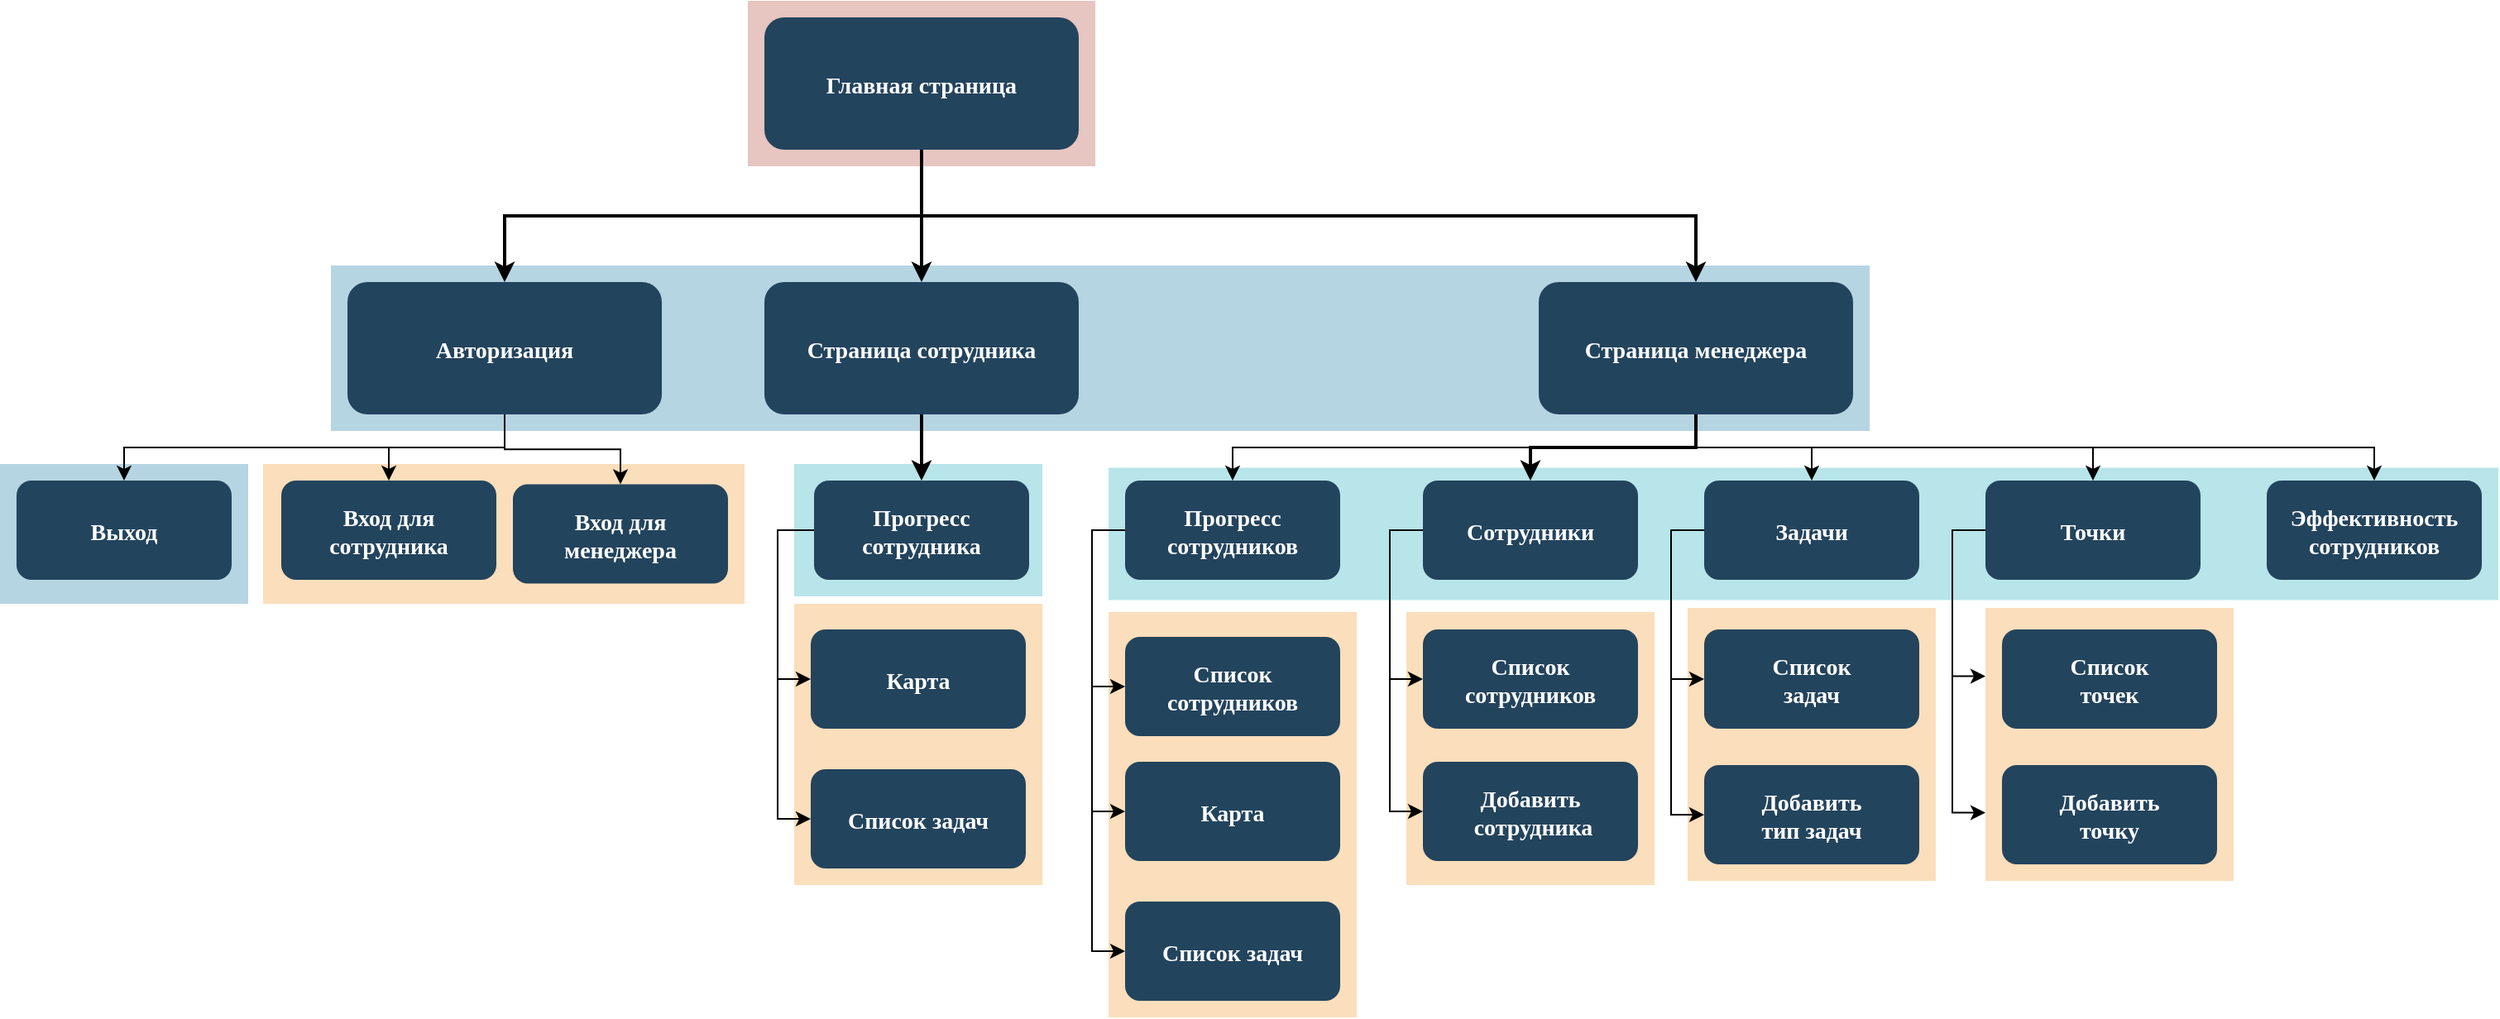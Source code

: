 <mxfile version="15.1.3" type="device"><diagram name="Page-1" id="2c0d36ab-eaac-3732-788b-9136903baeff"><mxGraphModel dx="1278" dy="948" grid="1" gridSize="10" guides="1" tooltips="1" connect="1" arrows="1" fold="1" page="1" pageScale="1.5" pageWidth="1169" pageHeight="827" background="none" math="0" shadow="0"><root><mxCell id="0"/><mxCell id="1" parent="0"/><mxCell id="y8zi4_Ze02pp91wrentb-171" value="" style="fillColor=#F2931E;strokeColor=none;opacity=30;" vertex="1" parent="1"><mxGeometry x="1120" y="532.5" width="150" height="165" as="geometry"/></mxCell><mxCell id="y8zi4_Ze02pp91wrentb-166" value="" style="fillColor=#F2931E;strokeColor=none;opacity=30;" vertex="1" parent="1"><mxGeometry x="950" y="535" width="150" height="165" as="geometry"/></mxCell><mxCell id="y8zi4_Ze02pp91wrentb-157" value="" style="fillColor=#F2931E;strokeColor=none;opacity=30;" vertex="1" parent="1"><mxGeometry x="770" y="535" width="150" height="245" as="geometry"/></mxCell><mxCell id="y8zi4_Ze02pp91wrentb-153" value="" style="fillColor=#12AAB5;strokeColor=none;opacity=30;" vertex="1" parent="1"><mxGeometry x="770" y="447.75" width="840" height="80" as="geometry"/></mxCell><mxCell id="y8zi4_Ze02pp91wrentb-126" value="" style="fillColor=#10739E;strokeColor=none;opacity=30;" vertex="1" parent="1"><mxGeometry x="100" y="445.5" width="150" height="84.5" as="geometry"/></mxCell><mxCell id="123" value="" style="fillColor=#AE4132;strokeColor=none;opacity=30;" parent="1" vertex="1"><mxGeometry x="552" y="165.5" width="210" height="100.0" as="geometry"/></mxCell><mxCell id="122" value="" style="fillColor=#10739E;strokeColor=none;opacity=30;" parent="1" vertex="1"><mxGeometry x="300" y="325.5" width="930" height="100" as="geometry"/></mxCell><mxCell id="118" value="" style="fillColor=#F2931E;strokeColor=none;opacity=30;" parent="1" vertex="1"><mxGeometry x="259" y="445.5" width="291" height="84.5" as="geometry"/></mxCell><mxCell id="117" value="" style="fillColor=#F2931E;strokeColor=none;opacity=30;" parent="1" vertex="1"><mxGeometry x="580" y="530" width="150" height="170" as="geometry"/></mxCell><mxCell id="109" value="" style="fillColor=#12AAB5;strokeColor=none;opacity=30;" parent="1" vertex="1"><mxGeometry x="580" y="445.5" width="150" height="80" as="geometry"/></mxCell><mxCell id="2" value="Главная страница" style="rounded=1;fillColor=#23445D;gradientColor=none;strokeColor=none;fontColor=#FFFFFF;fontStyle=1;fontFamily=Tahoma;fontSize=14" parent="1" vertex="1"><mxGeometry x="562" y="175.5" width="190" height="80" as="geometry"/></mxCell><mxCell id="9" value="" style="edgeStyle=elbowEdgeStyle;elbow=vertical;strokeWidth=2;rounded=0;entryX=0.5;entryY=0;entryDx=0;entryDy=0;" parent="1" source="2" target="10" edge="1"><mxGeometry x="337" y="215.5" width="100" height="100" as="geometry"><mxPoint x="337" y="315.5" as="sourcePoint"/><mxPoint x="1457" y="335.5" as="targetPoint"/></mxGeometry></mxCell><mxCell id="y8zi4_Ze02pp91wrentb-148" style="edgeStyle=orthogonalEdgeStyle;rounded=0;orthogonalLoop=1;jettySize=auto;html=1;exitX=0.5;exitY=1;exitDx=0;exitDy=0;" edge="1" parent="1" source="10" target="y8zi4_Ze02pp91wrentb-143"><mxGeometry relative="1" as="geometry"/></mxCell><mxCell id="y8zi4_Ze02pp91wrentb-149" style="edgeStyle=orthogonalEdgeStyle;rounded=0;orthogonalLoop=1;jettySize=auto;html=1;exitX=0.5;exitY=1;exitDx=0;exitDy=0;entryX=0.5;entryY=0;entryDx=0;entryDy=0;" edge="1" parent="1" source="10" target="y8zi4_Ze02pp91wrentb-146"><mxGeometry relative="1" as="geometry"/></mxCell><mxCell id="y8zi4_Ze02pp91wrentb-150" style="edgeStyle=orthogonalEdgeStyle;rounded=0;orthogonalLoop=1;jettySize=auto;html=1;exitX=0.5;exitY=1;exitDx=0;exitDy=0;entryX=0.5;entryY=0;entryDx=0;entryDy=0;" edge="1" parent="1" source="10" target="y8zi4_Ze02pp91wrentb-144"><mxGeometry relative="1" as="geometry"/></mxCell><mxCell id="y8zi4_Ze02pp91wrentb-151" style="edgeStyle=orthogonalEdgeStyle;rounded=0;orthogonalLoop=1;jettySize=auto;html=1;exitX=0.5;exitY=1;exitDx=0;exitDy=0;entryX=0.5;entryY=0;entryDx=0;entryDy=0;" edge="1" parent="1" source="10" target="y8zi4_Ze02pp91wrentb-145"><mxGeometry relative="1" as="geometry"/></mxCell><mxCell id="10" value="Страница менеджера" style="rounded=1;fillColor=#23445D;gradientColor=none;strokeColor=none;fontColor=#FFFFFF;fontStyle=1;fontFamily=Tahoma;fontSize=14" parent="1" vertex="1"><mxGeometry x="1030" y="335.5" width="190" height="80" as="geometry"/></mxCell><mxCell id="12" value="Страница сотрудника" style="rounded=1;fillColor=#23445D;gradientColor=none;strokeColor=none;fontColor=#FFFFFF;fontStyle=1;fontFamily=Tahoma;fontSize=14" parent="1" vertex="1"><mxGeometry x="562.0" y="335.5" width="190" height="80" as="geometry"/></mxCell><mxCell id="y8zi4_Ze02pp91wrentb-123" style="edgeStyle=orthogonalEdgeStyle;rounded=0;orthogonalLoop=1;jettySize=auto;html=1;exitX=0.5;exitY=1;exitDx=0;exitDy=0;entryX=0.5;entryY=0;entryDx=0;entryDy=0;" edge="1" parent="1" source="13" target="15"><mxGeometry relative="1" as="geometry"/></mxCell><mxCell id="y8zi4_Ze02pp91wrentb-127" style="edgeStyle=orthogonalEdgeStyle;rounded=0;orthogonalLoop=1;jettySize=auto;html=1;exitX=0.5;exitY=1;exitDx=0;exitDy=0;" edge="1" parent="1" source="13" target="y8zi4_Ze02pp91wrentb-124"><mxGeometry relative="1" as="geometry"/></mxCell><mxCell id="y8zi4_Ze02pp91wrentb-152" style="edgeStyle=orthogonalEdgeStyle;rounded=0;orthogonalLoop=1;jettySize=auto;html=1;exitX=0.5;exitY=1;exitDx=0;exitDy=0;entryX=0.5;entryY=0;entryDx=0;entryDy=0;" edge="1" parent="1" source="13" target="14"><mxGeometry relative="1" as="geometry"/></mxCell><mxCell id="13" value="Авторизация" style="rounded=1;fillColor=#23445D;gradientColor=none;strokeColor=none;fontColor=#FFFFFF;fontStyle=1;fontFamily=Tahoma;fontSize=14" parent="1" vertex="1"><mxGeometry x="310" y="335.5" width="190" height="80" as="geometry"/></mxCell><mxCell id="14" value="Вход для &#10;сотрудника" style="rounded=1;fillColor=#23445D;gradientColor=none;strokeColor=none;fontColor=#FFFFFF;fontStyle=1;fontFamily=Tahoma;fontSize=14" parent="1" vertex="1"><mxGeometry x="270" y="455.5" width="130" height="60" as="geometry"/></mxCell><mxCell id="15" value="Вход для &#10;менеджера" style="rounded=1;fillColor=#23445D;gradientColor=none;strokeColor=none;fontColor=#FFFFFF;fontStyle=1;fontFamily=Tahoma;fontSize=14" parent="1" vertex="1"><mxGeometry x="410" y="457.75" width="130" height="60" as="geometry"/></mxCell><mxCell id="y8zi4_Ze02pp91wrentb-141" style="edgeStyle=orthogonalEdgeStyle;rounded=0;orthogonalLoop=1;jettySize=auto;html=1;exitX=0;exitY=0.5;exitDx=0;exitDy=0;entryX=0;entryY=0.5;entryDx=0;entryDy=0;" edge="1" parent="1" source="25" target="y8zi4_Ze02pp91wrentb-139"><mxGeometry relative="1" as="geometry"/></mxCell><mxCell id="y8zi4_Ze02pp91wrentb-142" style="edgeStyle=orthogonalEdgeStyle;rounded=0;orthogonalLoop=1;jettySize=auto;html=1;exitX=0;exitY=0.5;exitDx=0;exitDy=0;entryX=0;entryY=0.5;entryDx=0;entryDy=0;" edge="1" parent="1" source="25" target="y8zi4_Ze02pp91wrentb-140"><mxGeometry relative="1" as="geometry"/></mxCell><mxCell id="25" value="Прогресс &#10;сотрудника" style="rounded=1;fillColor=#23445D;gradientColor=none;strokeColor=none;fontColor=#FFFFFF;fontStyle=1;fontFamily=Tahoma;fontSize=14" parent="1" vertex="1"><mxGeometry x="592" y="455.5" width="130" height="60" as="geometry"/></mxCell><mxCell id="59" value="" style="edgeStyle=elbowEdgeStyle;elbow=vertical;strokeWidth=2;rounded=0" parent="1" source="2" target="12" edge="1"><mxGeometry x="347" y="225.5" width="100" height="100" as="geometry"><mxPoint x="862.0" y="275.5" as="sourcePoint"/><mxPoint x="1467.0" y="345.5" as="targetPoint"/></mxGeometry></mxCell><mxCell id="61" value="" style="edgeStyle=elbowEdgeStyle;elbow=vertical;strokeWidth=2;rounded=0" parent="1" source="2" target="13" edge="1"><mxGeometry x="-23" y="135.5" width="100" height="100" as="geometry"><mxPoint x="-23" y="235.5" as="sourcePoint"/><mxPoint x="77" y="135.5" as="targetPoint"/></mxGeometry></mxCell><mxCell id="100" value="" style="edgeStyle=elbowEdgeStyle;elbow=vertical;strokeWidth=2;rounded=0" parent="1" source="12" target="25" edge="1"><mxGeometry x="-23" y="135.5" width="100" height="100" as="geometry"><mxPoint x="-23" y="235.5" as="sourcePoint"/><mxPoint x="77" y="135.5" as="targetPoint"/></mxGeometry></mxCell><mxCell id="103" value="" style="edgeStyle=elbowEdgeStyle;elbow=vertical;strokeWidth=2;rounded=0;entryX=0.5;entryY=0;entryDx=0;entryDy=0;" parent="1" source="10" target="y8zi4_Ze02pp91wrentb-147" edge="1"><mxGeometry x="-23" y="135.5" width="100" height="100" as="geometry"><mxPoint x="-23" y="235.5" as="sourcePoint"/><mxPoint x="1042" y="455.5" as="targetPoint"/></mxGeometry></mxCell><mxCell id="y8zi4_Ze02pp91wrentb-124" value="Выход" style="rounded=1;fillColor=#23445D;gradientColor=none;strokeColor=none;fontColor=#FFFFFF;fontStyle=1;fontFamily=Tahoma;fontSize=14" vertex="1" parent="1"><mxGeometry x="110" y="455.5" width="130" height="60" as="geometry"/></mxCell><mxCell id="y8zi4_Ze02pp91wrentb-139" value="Карта" style="rounded=1;fillColor=#23445D;gradientColor=none;strokeColor=none;fontColor=#FFFFFF;fontStyle=1;fontFamily=Tahoma;fontSize=14" vertex="1" parent="1"><mxGeometry x="590" y="545.5" width="130" height="60" as="geometry"/></mxCell><mxCell id="y8zi4_Ze02pp91wrentb-140" value="Список задач" style="rounded=1;fillColor=#23445D;gradientColor=none;strokeColor=none;fontColor=#FFFFFF;fontStyle=1;fontFamily=Tahoma;fontSize=14" vertex="1" parent="1"><mxGeometry x="590" y="630" width="130" height="60" as="geometry"/></mxCell><mxCell id="y8zi4_Ze02pp91wrentb-158" style="edgeStyle=orthogonalEdgeStyle;rounded=0;orthogonalLoop=1;jettySize=auto;html=1;exitX=0;exitY=0.5;exitDx=0;exitDy=0;entryX=0;entryY=0.5;entryDx=0;entryDy=0;" edge="1" parent="1" source="y8zi4_Ze02pp91wrentb-143" target="y8zi4_Ze02pp91wrentb-156"><mxGeometry relative="1" as="geometry"/></mxCell><mxCell id="y8zi4_Ze02pp91wrentb-159" style="edgeStyle=orthogonalEdgeStyle;rounded=0;orthogonalLoop=1;jettySize=auto;html=1;exitX=0;exitY=0.5;exitDx=0;exitDy=0;entryX=0;entryY=0.5;entryDx=0;entryDy=0;" edge="1" parent="1" source="y8zi4_Ze02pp91wrentb-143" target="y8zi4_Ze02pp91wrentb-154"><mxGeometry relative="1" as="geometry"/></mxCell><mxCell id="y8zi4_Ze02pp91wrentb-160" style="edgeStyle=orthogonalEdgeStyle;rounded=0;orthogonalLoop=1;jettySize=auto;html=1;exitX=0;exitY=0.5;exitDx=0;exitDy=0;entryX=0;entryY=0.5;entryDx=0;entryDy=0;" edge="1" parent="1" source="y8zi4_Ze02pp91wrentb-143" target="y8zi4_Ze02pp91wrentb-155"><mxGeometry relative="1" as="geometry"/></mxCell><mxCell id="y8zi4_Ze02pp91wrentb-143" value="Прогресс &#10;сотрудников" style="rounded=1;fillColor=#23445D;gradientColor=none;strokeColor=none;fontColor=#FFFFFF;fontStyle=1;fontFamily=Tahoma;fontSize=14" vertex="1" parent="1"><mxGeometry x="780" y="455.5" width="130" height="60" as="geometry"/></mxCell><mxCell id="y8zi4_Ze02pp91wrentb-144" value="Эффективность &#10;сотрудников" style="rounded=1;fillColor=#23445D;gradientColor=none;strokeColor=none;fontColor=#FFFFFF;fontStyle=1;fontFamily=Tahoma;fontSize=14" vertex="1" parent="1"><mxGeometry x="1470" y="455.5" width="130" height="60" as="geometry"/></mxCell><mxCell id="y8zi4_Ze02pp91wrentb-175" style="edgeStyle=orthogonalEdgeStyle;rounded=0;orthogonalLoop=1;jettySize=auto;html=1;exitX=0;exitY=0.5;exitDx=0;exitDy=0;entryX=0;entryY=0.25;entryDx=0;entryDy=0;" edge="1" parent="1" source="y8zi4_Ze02pp91wrentb-145" target="y8zi4_Ze02pp91wrentb-172"><mxGeometry relative="1" as="geometry"/></mxCell><mxCell id="y8zi4_Ze02pp91wrentb-176" style="edgeStyle=orthogonalEdgeStyle;rounded=0;orthogonalLoop=1;jettySize=auto;html=1;exitX=0;exitY=0.5;exitDx=0;exitDy=0;entryX=0;entryY=0.75;entryDx=0;entryDy=0;" edge="1" parent="1" source="y8zi4_Ze02pp91wrentb-145" target="y8zi4_Ze02pp91wrentb-172"><mxGeometry relative="1" as="geometry"/></mxCell><mxCell id="y8zi4_Ze02pp91wrentb-145" value="Точки" style="rounded=1;fillColor=#23445D;gradientColor=none;strokeColor=none;fontColor=#FFFFFF;fontStyle=1;fontFamily=Tahoma;fontSize=14" vertex="1" parent="1"><mxGeometry x="1300" y="455.5" width="130" height="60" as="geometry"/></mxCell><mxCell id="y8zi4_Ze02pp91wrentb-169" style="edgeStyle=orthogonalEdgeStyle;rounded=0;orthogonalLoop=1;jettySize=auto;html=1;exitX=0;exitY=0.5;exitDx=0;exitDy=0;entryX=0;entryY=0.5;entryDx=0;entryDy=0;" edge="1" parent="1" source="y8zi4_Ze02pp91wrentb-146" target="y8zi4_Ze02pp91wrentb-167"><mxGeometry relative="1" as="geometry"/></mxCell><mxCell id="y8zi4_Ze02pp91wrentb-170" style="edgeStyle=orthogonalEdgeStyle;rounded=0;orthogonalLoop=1;jettySize=auto;html=1;exitX=0;exitY=0.5;exitDx=0;exitDy=0;entryX=0;entryY=0.5;entryDx=0;entryDy=0;" edge="1" parent="1" source="y8zi4_Ze02pp91wrentb-146" target="y8zi4_Ze02pp91wrentb-168"><mxGeometry relative="1" as="geometry"/></mxCell><mxCell id="y8zi4_Ze02pp91wrentb-146" value="Задачи" style="rounded=1;fillColor=#23445D;gradientColor=none;strokeColor=none;fontColor=#FFFFFF;fontStyle=1;fontFamily=Tahoma;fontSize=14" vertex="1" parent="1"><mxGeometry x="1130" y="455.5" width="130" height="60" as="geometry"/></mxCell><mxCell id="y8zi4_Ze02pp91wrentb-163" style="edgeStyle=orthogonalEdgeStyle;rounded=0;orthogonalLoop=1;jettySize=auto;html=1;exitX=0;exitY=0.5;exitDx=0;exitDy=0;entryX=0;entryY=0.5;entryDx=0;entryDy=0;" edge="1" parent="1" source="y8zi4_Ze02pp91wrentb-147" target="y8zi4_Ze02pp91wrentb-161"><mxGeometry relative="1" as="geometry"/></mxCell><mxCell id="y8zi4_Ze02pp91wrentb-165" style="edgeStyle=orthogonalEdgeStyle;rounded=0;orthogonalLoop=1;jettySize=auto;html=1;exitX=0;exitY=0.5;exitDx=0;exitDy=0;entryX=0;entryY=0.5;entryDx=0;entryDy=0;" edge="1" parent="1" source="y8zi4_Ze02pp91wrentb-147" target="y8zi4_Ze02pp91wrentb-164"><mxGeometry relative="1" as="geometry"/></mxCell><mxCell id="y8zi4_Ze02pp91wrentb-147" value="Сотрудники" style="rounded=1;fillColor=#23445D;gradientColor=none;strokeColor=none;fontColor=#FFFFFF;fontStyle=1;fontFamily=Tahoma;fontSize=14" vertex="1" parent="1"><mxGeometry x="960" y="455.5" width="130" height="60" as="geometry"/></mxCell><mxCell id="y8zi4_Ze02pp91wrentb-154" value="Карта" style="rounded=1;fillColor=#23445D;gradientColor=none;strokeColor=none;fontColor=#FFFFFF;fontStyle=1;fontFamily=Tahoma;fontSize=14" vertex="1" parent="1"><mxGeometry x="780" y="625.5" width="130" height="60" as="geometry"/></mxCell><mxCell id="y8zi4_Ze02pp91wrentb-155" value="Список задач" style="rounded=1;fillColor=#23445D;gradientColor=none;strokeColor=none;fontColor=#FFFFFF;fontStyle=1;fontFamily=Tahoma;fontSize=14" vertex="1" parent="1"><mxGeometry x="780" y="710" width="130" height="60" as="geometry"/></mxCell><mxCell id="y8zi4_Ze02pp91wrentb-156" value="Список &#10;сотрудников" style="rounded=1;fillColor=#23445D;gradientColor=none;strokeColor=none;fontColor=#FFFFFF;fontStyle=1;fontFamily=Tahoma;fontSize=14" vertex="1" parent="1"><mxGeometry x="780" y="550" width="130" height="60" as="geometry"/></mxCell><mxCell id="y8zi4_Ze02pp91wrentb-161" value="Список &#10;сотрудников" style="rounded=1;fillColor=#23445D;gradientColor=none;strokeColor=none;fontColor=#FFFFFF;fontStyle=1;fontFamily=Tahoma;fontSize=14" vertex="1" parent="1"><mxGeometry x="960" y="545.5" width="130" height="60" as="geometry"/></mxCell><mxCell id="y8zi4_Ze02pp91wrentb-164" value="Добавить&#10; сотрудника" style="rounded=1;fillColor=#23445D;gradientColor=none;strokeColor=none;fontColor=#FFFFFF;fontStyle=1;fontFamily=Tahoma;fontSize=14" vertex="1" parent="1"><mxGeometry x="960" y="625.5" width="130" height="60" as="geometry"/></mxCell><mxCell id="y8zi4_Ze02pp91wrentb-167" value="Список &#10;задач" style="rounded=1;fillColor=#23445D;gradientColor=none;strokeColor=none;fontColor=#FFFFFF;fontStyle=1;fontFamily=Tahoma;fontSize=14" vertex="1" parent="1"><mxGeometry x="1130" y="545.5" width="130" height="60" as="geometry"/></mxCell><mxCell id="y8zi4_Ze02pp91wrentb-168" value="Добавить&#10;тип задач" style="rounded=1;fillColor=#23445D;gradientColor=none;strokeColor=none;fontColor=#FFFFFF;fontStyle=1;fontFamily=Tahoma;fontSize=14" vertex="1" parent="1"><mxGeometry x="1130" y="627.5" width="130" height="60" as="geometry"/></mxCell><mxCell id="y8zi4_Ze02pp91wrentb-172" value="" style="fillColor=#F2931E;strokeColor=none;opacity=30;" vertex="1" parent="1"><mxGeometry x="1300" y="532.5" width="150" height="165" as="geometry"/></mxCell><mxCell id="y8zi4_Ze02pp91wrentb-173" value="Список &#10;точек" style="rounded=1;fillColor=#23445D;gradientColor=none;strokeColor=none;fontColor=#FFFFFF;fontStyle=1;fontFamily=Tahoma;fontSize=14" vertex="1" parent="1"><mxGeometry x="1310" y="545.5" width="130" height="60" as="geometry"/></mxCell><mxCell id="y8zi4_Ze02pp91wrentb-174" value="Добавить&#10;точку" style="rounded=1;fillColor=#23445D;gradientColor=none;strokeColor=none;fontColor=#FFFFFF;fontStyle=1;fontFamily=Tahoma;fontSize=14" vertex="1" parent="1"><mxGeometry x="1310" y="627.5" width="130" height="60" as="geometry"/></mxCell></root></mxGraphModel></diagram></mxfile>